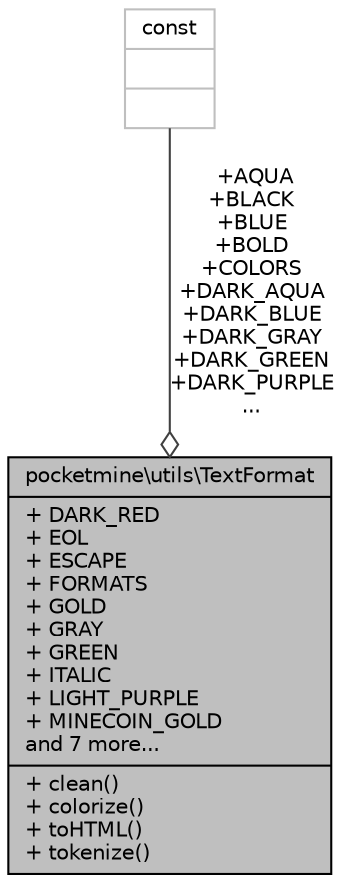 digraph "pocketmine\utils\TextFormat"
{
 // INTERACTIVE_SVG=YES
 // LATEX_PDF_SIZE
  edge [fontname="Helvetica",fontsize="10",labelfontname="Helvetica",labelfontsize="10"];
  node [fontname="Helvetica",fontsize="10",shape=record];
  Node1 [label="{pocketmine\\utils\\TextFormat\n|+ DARK_RED\l+ EOL\l+ ESCAPE\l+ FORMATS\l+ GOLD\l+ GRAY\l+ GREEN\l+ ITALIC\l+ LIGHT_PURPLE\l+ MINECOIN_GOLD\land 7 more...\l|+ clean()\l+ colorize()\l+ toHTML()\l+ tokenize()\l}",height=0.2,width=0.4,color="black", fillcolor="grey75", style="filled", fontcolor="black",tooltip=" "];
  Node2 -> Node1 [color="grey25",fontsize="10",style="solid",label=" +AQUA\n+BLACK\n+BLUE\n+BOLD\n+COLORS\n+DARK_AQUA\n+DARK_BLUE\n+DARK_GRAY\n+DARK_GREEN\n+DARK_PURPLE\n..." ,arrowhead="odiamond",fontname="Helvetica"];
  Node2 [label="{const\n||}",height=0.2,width=0.4,color="grey75", fillcolor="white", style="filled",tooltip=" "];
}
